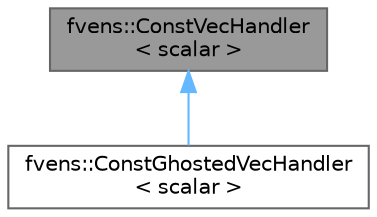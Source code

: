 digraph "fvens::ConstVecHandler&lt; scalar &gt;"
{
 // LATEX_PDF_SIZE
  bgcolor="transparent";
  edge [fontname=Helvetica,fontsize=10,labelfontname=Helvetica,labelfontsize=10];
  node [fontname=Helvetica,fontsize=10,shape=box,height=0.2,width=0.4];
  Node1 [id="Node000001",label="fvens::ConstVecHandler\l\< scalar \>",height=0.2,width=0.4,color="gray40", fillcolor="grey60", style="filled", fontcolor="black",tooltip="Maintains an immutable native array corresponding to a PETSc Vec and provides access."];
  Node1 -> Node2 [id="edge1_Node000001_Node000002",dir="back",color="steelblue1",style="solid",tooltip=" "];
  Node2 [id="Node000002",label="fvens::ConstGhostedVecHandler\l\< scalar \>",height=0.2,width=0.4,color="gray40", fillcolor="white", style="filled",URL="$classfvens_1_1ConstGhostedVecHandler.html",tooltip="Maintains an immutable native array corresponding to a ghosted PETSc Vec and provides access."];
}
